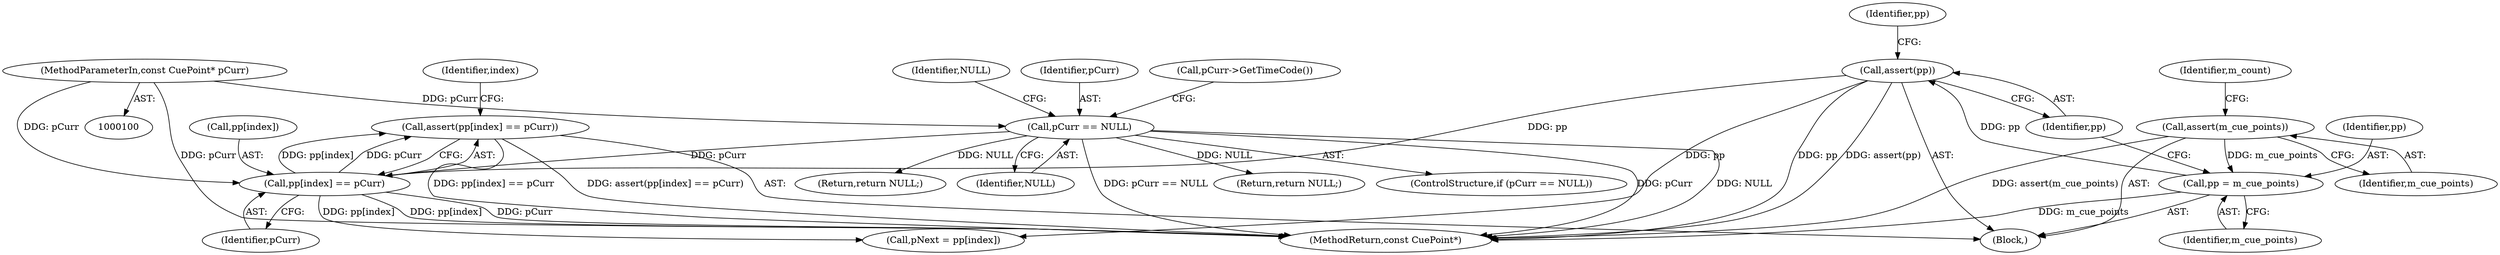 digraph "1_Android_cc274e2abe8b2a6698a5c47d8aa4bb45f1f9538d_19@API" {
"1000140" [label="(Call,assert(pp[index] == pCurr))"];
"1000141" [label="(Call,pp[index] == pCurr)"];
"1000138" [label="(Call,assert(pp))"];
"1000135" [label="(Call,pp = m_cue_points)"];
"1000113" [label="(Call,assert(m_cue_points))"];
"1000104" [label="(Call,pCurr == NULL)"];
"1000101" [label="(MethodParameterIn,const CuePoint* pCurr)"];
"1000108" [label="(Identifier,NULL)"];
"1000105" [label="(Identifier,pCurr)"];
"1000114" [label="(Identifier,m_cue_points)"];
"1000107" [label="(Return,return NULL;)"];
"1000102" [label="(Block,)"];
"1000141" [label="(Call,pp[index] == pCurr)"];
"1000138" [label="(Call,assert(pp))"];
"1000142" [label="(Call,pp[index])"];
"1000106" [label="(Identifier,NULL)"];
"1000140" [label="(Call,assert(pp[index] == pCurr))"];
"1000135" [label="(Call,pp = m_cue_points)"];
"1000101" [label="(MethodParameterIn,const CuePoint* pCurr)"];
"1000117" [label="(Identifier,m_count)"];
"1000147" [label="(Identifier,index)"];
"1000154" [label="(Call,pNext = pp[index])"];
"1000145" [label="(Identifier,pCurr)"];
"1000167" [label="(MethodReturn,const CuePoint*)"];
"1000152" [label="(Return,return NULL;)"];
"1000104" [label="(Call,pCurr == NULL)"];
"1000103" [label="(ControlStructure,if (pCurr == NULL))"];
"1000111" [label="(Call,pCurr->GetTimeCode())"];
"1000139" [label="(Identifier,pp)"];
"1000137" [label="(Identifier,m_cue_points)"];
"1000113" [label="(Call,assert(m_cue_points))"];
"1000136" [label="(Identifier,pp)"];
"1000143" [label="(Identifier,pp)"];
"1000140" -> "1000102"  [label="AST: "];
"1000140" -> "1000141"  [label="CFG: "];
"1000141" -> "1000140"  [label="AST: "];
"1000147" -> "1000140"  [label="CFG: "];
"1000140" -> "1000167"  [label="DDG: assert(pp[index] == pCurr)"];
"1000140" -> "1000167"  [label="DDG: pp[index] == pCurr"];
"1000141" -> "1000140"  [label="DDG: pp[index]"];
"1000141" -> "1000140"  [label="DDG: pCurr"];
"1000141" -> "1000145"  [label="CFG: "];
"1000142" -> "1000141"  [label="AST: "];
"1000145" -> "1000141"  [label="AST: "];
"1000141" -> "1000167"  [label="DDG: pp[index]"];
"1000141" -> "1000167"  [label="DDG: pCurr"];
"1000138" -> "1000141"  [label="DDG: pp"];
"1000104" -> "1000141"  [label="DDG: pCurr"];
"1000101" -> "1000141"  [label="DDG: pCurr"];
"1000141" -> "1000154"  [label="DDG: pp[index]"];
"1000138" -> "1000102"  [label="AST: "];
"1000138" -> "1000139"  [label="CFG: "];
"1000139" -> "1000138"  [label="AST: "];
"1000143" -> "1000138"  [label="CFG: "];
"1000138" -> "1000167"  [label="DDG: pp"];
"1000138" -> "1000167"  [label="DDG: assert(pp)"];
"1000135" -> "1000138"  [label="DDG: pp"];
"1000138" -> "1000154"  [label="DDG: pp"];
"1000135" -> "1000102"  [label="AST: "];
"1000135" -> "1000137"  [label="CFG: "];
"1000136" -> "1000135"  [label="AST: "];
"1000137" -> "1000135"  [label="AST: "];
"1000139" -> "1000135"  [label="CFG: "];
"1000135" -> "1000167"  [label="DDG: m_cue_points"];
"1000113" -> "1000135"  [label="DDG: m_cue_points"];
"1000113" -> "1000102"  [label="AST: "];
"1000113" -> "1000114"  [label="CFG: "];
"1000114" -> "1000113"  [label="AST: "];
"1000117" -> "1000113"  [label="CFG: "];
"1000113" -> "1000167"  [label="DDG: assert(m_cue_points)"];
"1000104" -> "1000103"  [label="AST: "];
"1000104" -> "1000106"  [label="CFG: "];
"1000105" -> "1000104"  [label="AST: "];
"1000106" -> "1000104"  [label="AST: "];
"1000108" -> "1000104"  [label="CFG: "];
"1000111" -> "1000104"  [label="CFG: "];
"1000104" -> "1000167"  [label="DDG: pCurr == NULL"];
"1000104" -> "1000167"  [label="DDG: pCurr"];
"1000104" -> "1000167"  [label="DDG: NULL"];
"1000101" -> "1000104"  [label="DDG: pCurr"];
"1000104" -> "1000107"  [label="DDG: NULL"];
"1000104" -> "1000152"  [label="DDG: NULL"];
"1000101" -> "1000100"  [label="AST: "];
"1000101" -> "1000167"  [label="DDG: pCurr"];
}
